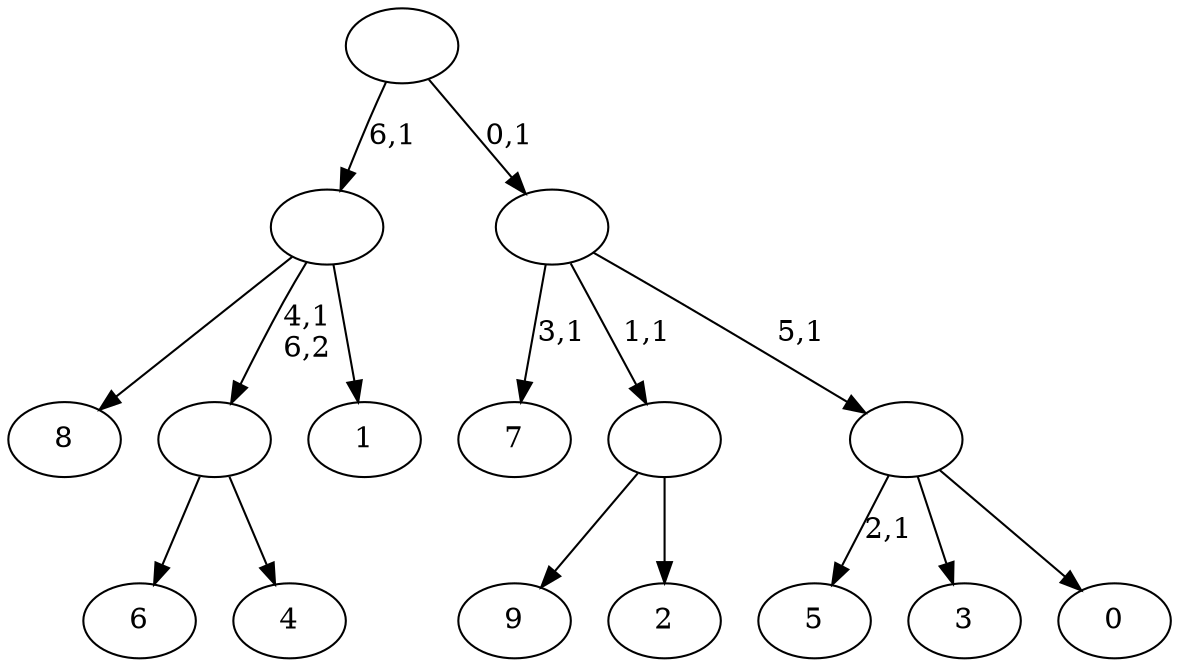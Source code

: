 digraph T {
	17 [label="9"]
	16 [label="8"]
	15 [label="7"]
	13 [label="6"]
	12 [label="5"]
	10 [label="4"]
	9 [label=""]
	8 [label="3"]
	7 [label="2"]
	6 [label=""]
	5 [label="1"]
	4 [label=""]
	3 [label="0"]
	2 [label=""]
	1 [label=""]
	0 [label=""]
	9 -> 13 [label=""]
	9 -> 10 [label=""]
	6 -> 17 [label=""]
	6 -> 7 [label=""]
	4 -> 16 [label=""]
	4 -> 9 [label="4,1\n6,2"]
	4 -> 5 [label=""]
	2 -> 12 [label="2,1"]
	2 -> 8 [label=""]
	2 -> 3 [label=""]
	1 -> 15 [label="3,1"]
	1 -> 6 [label="1,1"]
	1 -> 2 [label="5,1"]
	0 -> 4 [label="6,1"]
	0 -> 1 [label="0,1"]
}
